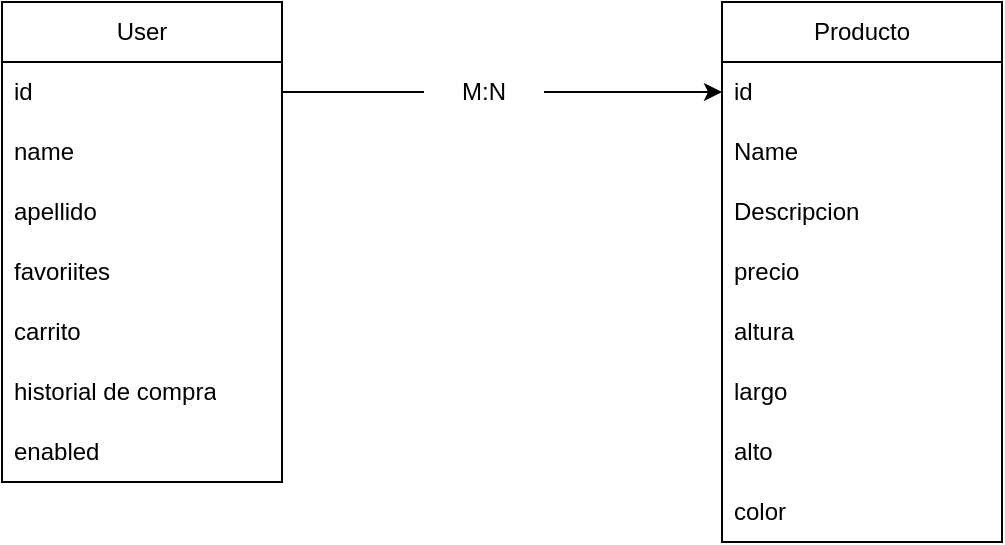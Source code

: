 <mxfile version="21.0.6" type="device"><diagram name="Página-1" id="VVmOiSLLhqfut-mYbV1H"><mxGraphModel dx="1120" dy="444" grid="1" gridSize="10" guides="1" tooltips="1" connect="1" arrows="1" fold="1" page="1" pageScale="1" pageWidth="1200" pageHeight="1600" math="0" shadow="0"><root><mxCell id="0"/><mxCell id="1" parent="0"/><mxCell id="zQMZiKBvO-Wmwj0ZMujg-1" value="Producto" style="swimlane;fontStyle=0;childLayout=stackLayout;horizontal=1;startSize=30;horizontalStack=0;resizeParent=1;resizeParentMax=0;resizeLast=0;collapsible=1;marginBottom=0;whiteSpace=wrap;html=1;" vertex="1" parent="1"><mxGeometry x="440" y="200" width="140" height="270" as="geometry"/></mxCell><mxCell id="zQMZiKBvO-Wmwj0ZMujg-2" value="id&amp;nbsp;" style="text;strokeColor=none;fillColor=none;align=left;verticalAlign=middle;spacingLeft=4;spacingRight=4;overflow=hidden;points=[[0,0.5],[1,0.5]];portConstraint=eastwest;rotatable=0;whiteSpace=wrap;html=1;" vertex="1" parent="zQMZiKBvO-Wmwj0ZMujg-1"><mxGeometry y="30" width="140" height="30" as="geometry"/></mxCell><mxCell id="zQMZiKBvO-Wmwj0ZMujg-3" value="Name" style="text;strokeColor=none;fillColor=none;align=left;verticalAlign=middle;spacingLeft=4;spacingRight=4;overflow=hidden;points=[[0,0.5],[1,0.5]];portConstraint=eastwest;rotatable=0;whiteSpace=wrap;html=1;" vertex="1" parent="zQMZiKBvO-Wmwj0ZMujg-1"><mxGeometry y="60" width="140" height="30" as="geometry"/></mxCell><mxCell id="zQMZiKBvO-Wmwj0ZMujg-4" value="Descripcion" style="text;strokeColor=none;fillColor=none;align=left;verticalAlign=middle;spacingLeft=4;spacingRight=4;overflow=hidden;points=[[0,0.5],[1,0.5]];portConstraint=eastwest;rotatable=0;whiteSpace=wrap;html=1;" vertex="1" parent="zQMZiKBvO-Wmwj0ZMujg-1"><mxGeometry y="90" width="140" height="30" as="geometry"/></mxCell><mxCell id="zQMZiKBvO-Wmwj0ZMujg-5" value="precio" style="text;strokeColor=none;fillColor=none;align=left;verticalAlign=middle;spacingLeft=4;spacingRight=4;overflow=hidden;points=[[0,0.5],[1,0.5]];portConstraint=eastwest;rotatable=0;whiteSpace=wrap;html=1;" vertex="1" parent="zQMZiKBvO-Wmwj0ZMujg-1"><mxGeometry y="120" width="140" height="30" as="geometry"/></mxCell><mxCell id="zQMZiKBvO-Wmwj0ZMujg-6" value="altura" style="text;strokeColor=none;fillColor=none;align=left;verticalAlign=middle;spacingLeft=4;spacingRight=4;overflow=hidden;points=[[0,0.5],[1,0.5]];portConstraint=eastwest;rotatable=0;whiteSpace=wrap;html=1;" vertex="1" parent="zQMZiKBvO-Wmwj0ZMujg-1"><mxGeometry y="150" width="140" height="30" as="geometry"/></mxCell><mxCell id="zQMZiKBvO-Wmwj0ZMujg-7" value="largo&lt;span style=&quot;white-space: pre;&quot;&gt;&#9;&lt;/span&gt;" style="text;strokeColor=none;fillColor=none;align=left;verticalAlign=middle;spacingLeft=4;spacingRight=4;overflow=hidden;points=[[0,0.5],[1,0.5]];portConstraint=eastwest;rotatable=0;whiteSpace=wrap;html=1;" vertex="1" parent="zQMZiKBvO-Wmwj0ZMujg-1"><mxGeometry y="180" width="140" height="30" as="geometry"/></mxCell><mxCell id="zQMZiKBvO-Wmwj0ZMujg-8" value="alto" style="text;strokeColor=none;fillColor=none;align=left;verticalAlign=middle;spacingLeft=4;spacingRight=4;overflow=hidden;points=[[0,0.5],[1,0.5]];portConstraint=eastwest;rotatable=0;whiteSpace=wrap;html=1;" vertex="1" parent="zQMZiKBvO-Wmwj0ZMujg-1"><mxGeometry y="210" width="140" height="30" as="geometry"/></mxCell><mxCell id="zQMZiKBvO-Wmwj0ZMujg-9" value="color" style="text;strokeColor=none;fillColor=none;align=left;verticalAlign=middle;spacingLeft=4;spacingRight=4;overflow=hidden;points=[[0,0.5],[1,0.5]];portConstraint=eastwest;rotatable=0;whiteSpace=wrap;html=1;" vertex="1" parent="zQMZiKBvO-Wmwj0ZMujg-1"><mxGeometry y="240" width="140" height="30" as="geometry"/></mxCell><mxCell id="zQMZiKBvO-Wmwj0ZMujg-12" value="User" style="swimlane;fontStyle=0;childLayout=stackLayout;horizontal=1;startSize=30;horizontalStack=0;resizeParent=1;resizeParentMax=0;resizeLast=0;collapsible=1;marginBottom=0;whiteSpace=wrap;html=1;" vertex="1" parent="1"><mxGeometry x="80" y="200" width="140" height="240" as="geometry"/></mxCell><mxCell id="zQMZiKBvO-Wmwj0ZMujg-13" value="id" style="text;strokeColor=none;fillColor=none;align=left;verticalAlign=middle;spacingLeft=4;spacingRight=4;overflow=hidden;points=[[0,0.5],[1,0.5]];portConstraint=eastwest;rotatable=0;whiteSpace=wrap;html=1;" vertex="1" parent="zQMZiKBvO-Wmwj0ZMujg-12"><mxGeometry y="30" width="140" height="30" as="geometry"/></mxCell><mxCell id="zQMZiKBvO-Wmwj0ZMujg-14" value="name" style="text;strokeColor=none;fillColor=none;align=left;verticalAlign=middle;spacingLeft=4;spacingRight=4;overflow=hidden;points=[[0,0.5],[1,0.5]];portConstraint=eastwest;rotatable=0;whiteSpace=wrap;html=1;" vertex="1" parent="zQMZiKBvO-Wmwj0ZMujg-12"><mxGeometry y="60" width="140" height="30" as="geometry"/></mxCell><mxCell id="zQMZiKBvO-Wmwj0ZMujg-19" value="apellido" style="text;strokeColor=none;fillColor=none;align=left;verticalAlign=middle;spacingLeft=4;spacingRight=4;overflow=hidden;points=[[0,0.5],[1,0.5]];portConstraint=eastwest;rotatable=0;whiteSpace=wrap;html=1;" vertex="1" parent="zQMZiKBvO-Wmwj0ZMujg-12"><mxGeometry y="90" width="140" height="30" as="geometry"/></mxCell><mxCell id="zQMZiKBvO-Wmwj0ZMujg-15" value="favoriites" style="text;strokeColor=none;fillColor=none;align=left;verticalAlign=middle;spacingLeft=4;spacingRight=4;overflow=hidden;points=[[0,0.5],[1,0.5]];portConstraint=eastwest;rotatable=0;whiteSpace=wrap;html=1;" vertex="1" parent="zQMZiKBvO-Wmwj0ZMujg-12"><mxGeometry y="120" width="140" height="30" as="geometry"/></mxCell><mxCell id="zQMZiKBvO-Wmwj0ZMujg-16" value="carrito" style="text;strokeColor=none;fillColor=none;align=left;verticalAlign=middle;spacingLeft=4;spacingRight=4;overflow=hidden;points=[[0,0.5],[1,0.5]];portConstraint=eastwest;rotatable=0;whiteSpace=wrap;html=1;" vertex="1" parent="zQMZiKBvO-Wmwj0ZMujg-12"><mxGeometry y="150" width="140" height="30" as="geometry"/></mxCell><mxCell id="zQMZiKBvO-Wmwj0ZMujg-17" value="historial de compra" style="text;strokeColor=none;fillColor=none;align=left;verticalAlign=middle;spacingLeft=4;spacingRight=4;overflow=hidden;points=[[0,0.5],[1,0.5]];portConstraint=eastwest;rotatable=0;whiteSpace=wrap;html=1;" vertex="1" parent="zQMZiKBvO-Wmwj0ZMujg-12"><mxGeometry y="180" width="140" height="30" as="geometry"/></mxCell><mxCell id="zQMZiKBvO-Wmwj0ZMujg-18" value="enabled" style="text;strokeColor=none;fillColor=none;align=left;verticalAlign=middle;spacingLeft=4;spacingRight=4;overflow=hidden;points=[[0,0.5],[1,0.5]];portConstraint=eastwest;rotatable=0;whiteSpace=wrap;html=1;" vertex="1" parent="zQMZiKBvO-Wmwj0ZMujg-12"><mxGeometry y="210" width="140" height="30" as="geometry"/></mxCell><mxCell id="zQMZiKBvO-Wmwj0ZMujg-20" style="edgeStyle=orthogonalEdgeStyle;rounded=0;orthogonalLoop=1;jettySize=auto;html=1;exitX=1;exitY=0.5;exitDx=0;exitDy=0;startArrow=none;" edge="1" parent="1" source="zQMZiKBvO-Wmwj0ZMujg-21" target="zQMZiKBvO-Wmwj0ZMujg-2"><mxGeometry relative="1" as="geometry"/></mxCell><mxCell id="zQMZiKBvO-Wmwj0ZMujg-22" value="" style="edgeStyle=orthogonalEdgeStyle;rounded=0;orthogonalLoop=1;jettySize=auto;html=1;exitX=1;exitY=0.5;exitDx=0;exitDy=0;endArrow=none;" edge="1" parent="1" source="zQMZiKBvO-Wmwj0ZMujg-13" target="zQMZiKBvO-Wmwj0ZMujg-21"><mxGeometry relative="1" as="geometry"><mxPoint x="220" y="245" as="sourcePoint"/><mxPoint x="440" y="245" as="targetPoint"/></mxGeometry></mxCell><mxCell id="zQMZiKBvO-Wmwj0ZMujg-21" value="M:N" style="text;html=1;strokeColor=none;fillColor=none;align=center;verticalAlign=middle;whiteSpace=wrap;rounded=0;" vertex="1" parent="1"><mxGeometry x="291" y="230" width="60" height="30" as="geometry"/></mxCell></root></mxGraphModel></diagram></mxfile>